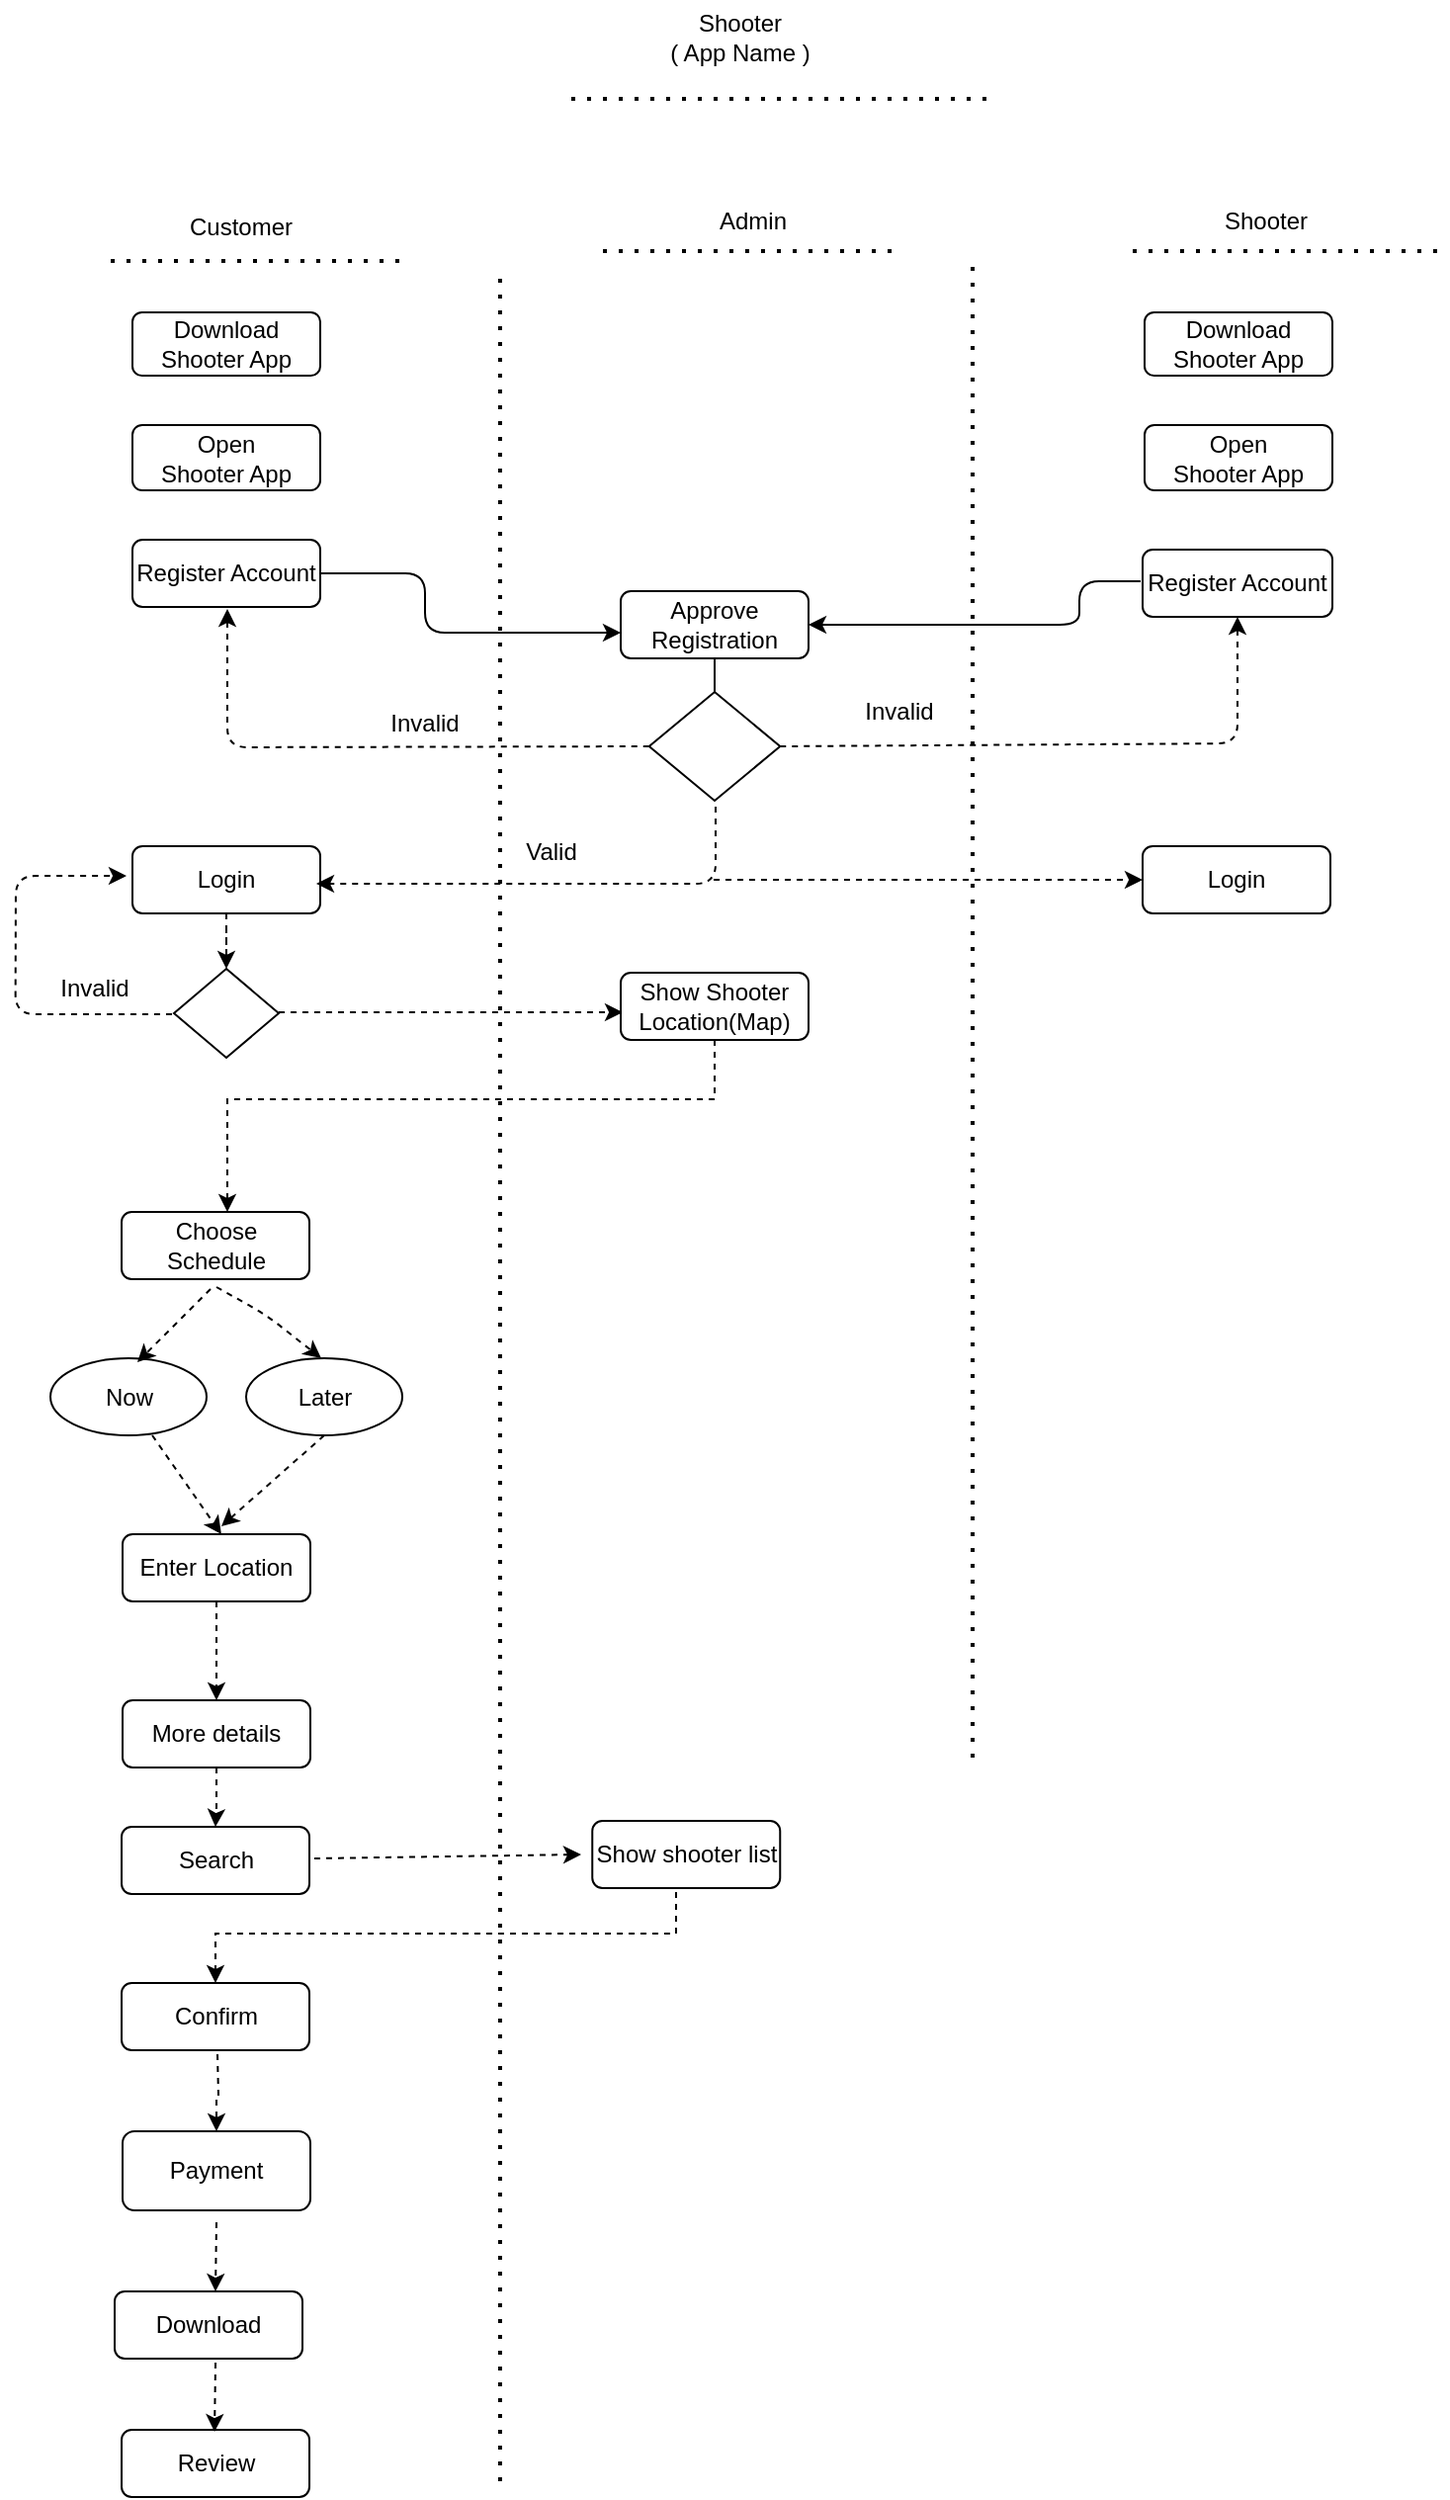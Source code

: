 <mxfile version="13.8.1" type="github">
  <diagram name="Page-1" id="0783ab3e-0a74-02c8-0abd-f7b4e66b4bec">
    <mxGraphModel dx="2423" dy="1694" grid="0" gridSize="10" guides="1" tooltips="1" connect="1" arrows="1" fold="1" page="0" pageScale="1" pageWidth="850" pageHeight="1100" background="#ffffff" math="0" shadow="0">
      <root>
        <mxCell id="0" />
        <mxCell id="1" parent="0" />
        <mxCell id="eX8PY4nguDupMY9EcU6u-15" value="" style="endArrow=none;dashed=1;html=1;dashPattern=1 3;strokeWidth=2;align=center;" edge="1" parent="1">
          <mxGeometry width="50" height="50" relative="1" as="geometry">
            <mxPoint x="-1164" y="290" as="sourcePoint" />
            <mxPoint x="-1164" y="-826" as="targetPoint" />
          </mxGeometry>
        </mxCell>
        <mxCell id="eX8PY4nguDupMY9EcU6u-16" value="" style="endArrow=none;dashed=1;html=1;dashPattern=1 3;strokeWidth=2;align=center;" edge="1" parent="1">
          <mxGeometry width="50" height="50" relative="1" as="geometry">
            <mxPoint x="-925" y="-76" as="sourcePoint" />
            <mxPoint x="-925" y="-836" as="targetPoint" />
          </mxGeometry>
        </mxCell>
        <mxCell id="eX8PY4nguDupMY9EcU6u-17" value="" style="endArrow=none;dashed=1;html=1;dashPattern=1 3;strokeWidth=2;align=center;" edge="1" parent="1">
          <mxGeometry width="50" height="50" relative="1" as="geometry">
            <mxPoint x="-1128" y="-915" as="sourcePoint" />
            <mxPoint x="-917" y="-915" as="targetPoint" />
          </mxGeometry>
        </mxCell>
        <mxCell id="eX8PY4nguDupMY9EcU6u-18" value="Shooter&lt;br&gt;( App Name )" style="text;html=1;strokeColor=none;fillColor=none;align=center;verticalAlign=middle;whiteSpace=wrap;rounded=0;labelBackgroundColor=none;" vertex="1" parent="1">
          <mxGeometry x="-1083" y="-965" width="81" height="37" as="geometry" />
        </mxCell>
        <mxCell id="eX8PY4nguDupMY9EcU6u-20" value="" style="endArrow=none;dashed=1;html=1;dashPattern=1 3;strokeWidth=2;align=center;" edge="1" parent="1">
          <mxGeometry width="50" height="50" relative="1" as="geometry">
            <mxPoint x="-1361" y="-833" as="sourcePoint" />
            <mxPoint x="-1212" y="-833" as="targetPoint" />
          </mxGeometry>
        </mxCell>
        <mxCell id="eX8PY4nguDupMY9EcU6u-21" value="" style="endArrow=none;dashed=1;html=1;dashPattern=1 3;strokeWidth=2;align=center;" edge="1" parent="1">
          <mxGeometry width="50" height="50" relative="1" as="geometry">
            <mxPoint x="-1112" y="-838" as="sourcePoint" />
            <mxPoint x="-960" y="-838" as="targetPoint" />
          </mxGeometry>
        </mxCell>
        <mxCell id="eX8PY4nguDupMY9EcU6u-22" value="" style="endArrow=none;dashed=1;html=1;dashPattern=1 3;strokeWidth=2;align=center;" edge="1" parent="1">
          <mxGeometry width="50" height="50" relative="1" as="geometry">
            <mxPoint x="-844" y="-838" as="sourcePoint" />
            <mxPoint x="-687" y="-838" as="targetPoint" />
          </mxGeometry>
        </mxCell>
        <mxCell id="eX8PY4nguDupMY9EcU6u-23" value="Shooter" style="text;html=1;strokeColor=none;fillColor=none;align=center;verticalAlign=middle;whiteSpace=wrap;rounded=0;labelBackgroundColor=none;" vertex="1" parent="1">
          <mxGeometry x="-811" y="-863" width="69" height="20" as="geometry" />
        </mxCell>
        <mxCell id="eX8PY4nguDupMY9EcU6u-24" value="Admin" style="text;html=1;strokeColor=none;fillColor=none;align=center;verticalAlign=middle;whiteSpace=wrap;rounded=0;labelBackgroundColor=none;" vertex="1" parent="1">
          <mxGeometry x="-1071" y="-863" width="70" height="20" as="geometry" />
        </mxCell>
        <mxCell id="eX8PY4nguDupMY9EcU6u-25" value="Customer" style="text;html=1;strokeColor=none;fillColor=none;align=center;verticalAlign=middle;whiteSpace=wrap;rounded=0;labelBackgroundColor=none;" vertex="1" parent="1">
          <mxGeometry x="-1330" y="-860" width="70" height="20" as="geometry" />
        </mxCell>
        <mxCell id="eX8PY4nguDupMY9EcU6u-26" value="Download Shooter App" style="rounded=1;whiteSpace=wrap;html=1;labelBackgroundColor=none;align=center;" vertex="1" parent="1">
          <mxGeometry x="-1350" y="-807" width="95" height="32" as="geometry" />
        </mxCell>
        <mxCell id="eX8PY4nguDupMY9EcU6u-27" value="Open &lt;br&gt;Shooter App" style="rounded=1;whiteSpace=wrap;html=1;labelBackgroundColor=none;align=center;" vertex="1" parent="1">
          <mxGeometry x="-1350" y="-750" width="95" height="33" as="geometry" />
        </mxCell>
        <mxCell id="eX8PY4nguDupMY9EcU6u-28" value="Register Account" style="rounded=1;whiteSpace=wrap;html=1;labelBackgroundColor=none;align=center;" vertex="1" parent="1">
          <mxGeometry x="-1350" y="-692" width="95" height="34" as="geometry" />
        </mxCell>
        <mxCell id="eX8PY4nguDupMY9EcU6u-29" value="Login" style="rounded=1;whiteSpace=wrap;html=1;labelBackgroundColor=none;align=center;" vertex="1" parent="1">
          <mxGeometry x="-1350" y="-537" width="95" height="34" as="geometry" />
        </mxCell>
        <mxCell id="eX8PY4nguDupMY9EcU6u-31" value="" style="endArrow=classic;html=1;align=center;" edge="1" parent="1" source="eX8PY4nguDupMY9EcU6u-28">
          <mxGeometry width="50" height="50" relative="1" as="geometry">
            <mxPoint x="-1266" y="-687" as="sourcePoint" />
            <mxPoint x="-1103" y="-645" as="targetPoint" />
            <Array as="points">
              <mxPoint x="-1202" y="-675" />
              <mxPoint x="-1202" y="-645" />
            </Array>
          </mxGeometry>
        </mxCell>
        <mxCell id="eX8PY4nguDupMY9EcU6u-32" value="Approve Registration" style="rounded=1;whiteSpace=wrap;html=1;labelBackgroundColor=none;align=center;" vertex="1" parent="1">
          <mxGeometry x="-1103" y="-666" width="95" height="34" as="geometry" />
        </mxCell>
        <mxCell id="eX8PY4nguDupMY9EcU6u-35" value="" style="endArrow=classic;html=1;align=center;exitX=0;exitY=0.5;exitDx=0;exitDy=0;dashed=1;" edge="1" parent="1" source="eX8PY4nguDupMY9EcU6u-36">
          <mxGeometry width="50" height="50" relative="1" as="geometry">
            <mxPoint x="-1020" y="-612" as="sourcePoint" />
            <mxPoint x="-1302" y="-657" as="targetPoint" />
            <Array as="points">
              <mxPoint x="-1302" y="-587" />
            </Array>
          </mxGeometry>
        </mxCell>
        <mxCell id="eX8PY4nguDupMY9EcU6u-39" value="" style="edgeStyle=orthogonalEdgeStyle;rounded=0;orthogonalLoop=1;jettySize=auto;html=1;align=center;" edge="1" parent="1" source="eX8PY4nguDupMY9EcU6u-32" target="eX8PY4nguDupMY9EcU6u-36">
          <mxGeometry relative="1" as="geometry" />
        </mxCell>
        <mxCell id="eX8PY4nguDupMY9EcU6u-36" value="" style="rhombus;whiteSpace=wrap;html=1;labelBackgroundColor=none;align=center;" vertex="1" parent="1">
          <mxGeometry x="-1088.62" y="-615" width="66.25" height="55" as="geometry" />
        </mxCell>
        <mxCell id="eX8PY4nguDupMY9EcU6u-41" value="Invalid" style="text;html=1;strokeColor=none;fillColor=none;align=center;verticalAlign=middle;whiteSpace=wrap;rounded=0;labelBackgroundColor=none;" vertex="1" parent="1">
          <mxGeometry x="-1237" y="-609" width="70" height="20" as="geometry" />
        </mxCell>
        <mxCell id="eX8PY4nguDupMY9EcU6u-42" value="" style="endArrow=classic;html=1;align=center;dashed=1;" edge="1" parent="1">
          <mxGeometry width="50" height="50" relative="1" as="geometry">
            <mxPoint x="-1055" y="-557" as="sourcePoint" />
            <mxPoint x="-1257" y="-518" as="targetPoint" />
            <Array as="points">
              <mxPoint x="-1055" y="-518" />
            </Array>
          </mxGeometry>
        </mxCell>
        <mxCell id="eX8PY4nguDupMY9EcU6u-43" value="Valid" style="text;html=1;strokeColor=none;fillColor=none;align=center;verticalAlign=middle;whiteSpace=wrap;rounded=0;labelBackgroundColor=none;" vertex="1" parent="1">
          <mxGeometry x="-1173" y="-544" width="70" height="20" as="geometry" />
        </mxCell>
        <mxCell id="eX8PY4nguDupMY9EcU6u-47" value="Download Shooter App" style="rounded=1;whiteSpace=wrap;html=1;labelBackgroundColor=none;align=center;" vertex="1" parent="1">
          <mxGeometry x="-838" y="-807" width="95" height="32" as="geometry" />
        </mxCell>
        <mxCell id="eX8PY4nguDupMY9EcU6u-48" value="Open &lt;br&gt;Shooter App" style="rounded=1;whiteSpace=wrap;html=1;labelBackgroundColor=none;align=center;" vertex="1" parent="1">
          <mxGeometry x="-838" y="-750" width="95" height="33" as="geometry" />
        </mxCell>
        <mxCell id="eX8PY4nguDupMY9EcU6u-49" value="Register Account" style="rounded=1;whiteSpace=wrap;html=1;labelBackgroundColor=none;align=center;" vertex="1" parent="1">
          <mxGeometry x="-839" y="-687" width="96" height="34" as="geometry" />
        </mxCell>
        <mxCell id="eX8PY4nguDupMY9EcU6u-50" value="Login" style="rounded=1;whiteSpace=wrap;html=1;labelBackgroundColor=none;align=center;" vertex="1" parent="1">
          <mxGeometry x="-839" y="-537" width="95" height="34" as="geometry" />
        </mxCell>
        <mxCell id="eX8PY4nguDupMY9EcU6u-51" value="" style="endArrow=classic;html=1;align=center;entryX=1;entryY=0.5;entryDx=0;entryDy=0;" edge="1" parent="1" target="eX8PY4nguDupMY9EcU6u-32">
          <mxGeometry width="50" height="50" relative="1" as="geometry">
            <mxPoint x="-840" y="-671" as="sourcePoint" />
            <mxPoint x="-982" y="-701" as="targetPoint" />
            <Array as="points">
              <mxPoint x="-871" y="-671" />
              <mxPoint x="-871" y="-649" />
            </Array>
          </mxGeometry>
        </mxCell>
        <mxCell id="eX8PY4nguDupMY9EcU6u-56" value="" style="endArrow=classic;html=1;align=center;dashed=1;entryX=0.5;entryY=1;entryDx=0;entryDy=0;exitX=1;exitY=0.5;exitDx=0;exitDy=0;" edge="1" parent="1" source="eX8PY4nguDupMY9EcU6u-36" target="eX8PY4nguDupMY9EcU6u-49">
          <mxGeometry width="50" height="50" relative="1" as="geometry">
            <mxPoint x="-1020" y="-589" as="sourcePoint" />
            <mxPoint x="-791" y="-617" as="targetPoint" />
            <Array as="points">
              <mxPoint x="-791" y="-589" />
            </Array>
          </mxGeometry>
        </mxCell>
        <mxCell id="eX8PY4nguDupMY9EcU6u-57" value="Invalid" style="text;html=1;strokeColor=none;fillColor=none;align=center;verticalAlign=middle;whiteSpace=wrap;rounded=0;labelBackgroundColor=none;" vertex="1" parent="1">
          <mxGeometry x="-997" y="-615" width="70" height="20" as="geometry" />
        </mxCell>
        <mxCell id="eX8PY4nguDupMY9EcU6u-58" value="" style="endArrow=classic;html=1;align=center;dashed=1;entryX=0;entryY=0.5;entryDx=0;entryDy=0;" edge="1" parent="1" target="eX8PY4nguDupMY9EcU6u-50">
          <mxGeometry width="50" height="50" relative="1" as="geometry">
            <mxPoint x="-1056" y="-520" as="sourcePoint" />
            <mxPoint x="-855" y="-518" as="targetPoint" />
            <Array as="points" />
          </mxGeometry>
        </mxCell>
        <mxCell id="eX8PY4nguDupMY9EcU6u-63" value="" style="edgeStyle=orthogonalEdgeStyle;rounded=0;orthogonalLoop=1;jettySize=auto;html=1;dashed=1;align=center;" edge="1" parent="1" source="eX8PY4nguDupMY9EcU6u-29" target="eX8PY4nguDupMY9EcU6u-61">
          <mxGeometry relative="1" as="geometry" />
        </mxCell>
        <mxCell id="eX8PY4nguDupMY9EcU6u-61" value="" style="rhombus;whiteSpace=wrap;html=1;labelBackgroundColor=none;align=center;" vertex="1" parent="1">
          <mxGeometry x="-1329" y="-475" width="53" height="45" as="geometry" />
        </mxCell>
        <mxCell id="eX8PY4nguDupMY9EcU6u-62" value="" style="endArrow=classic;html=1;align=center;dashed=1;" edge="1" parent="1">
          <mxGeometry width="50" height="50" relative="1" as="geometry">
            <mxPoint x="-1330" y="-452" as="sourcePoint" />
            <mxPoint x="-1353" y="-522" as="targetPoint" />
            <Array as="points">
              <mxPoint x="-1409.19" y="-452" />
              <mxPoint x="-1409" y="-522" />
            </Array>
          </mxGeometry>
        </mxCell>
        <mxCell id="eX8PY4nguDupMY9EcU6u-65" value="Invalid" style="text;html=1;strokeColor=none;fillColor=none;align=center;verticalAlign=middle;whiteSpace=wrap;rounded=0;labelBackgroundColor=none;" vertex="1" parent="1">
          <mxGeometry x="-1404" y="-475" width="70" height="20" as="geometry" />
        </mxCell>
        <mxCell id="eX8PY4nguDupMY9EcU6u-66" value="" style="endArrow=classic;html=1;align=center;dashed=1;" edge="1" parent="1">
          <mxGeometry width="50" height="50" relative="1" as="geometry">
            <mxPoint x="-1276" y="-453" as="sourcePoint" />
            <mxPoint x="-1102" y="-453" as="targetPoint" />
            <Array as="points" />
          </mxGeometry>
        </mxCell>
        <mxCell id="eX8PY4nguDupMY9EcU6u-67" value="Show Shooter Location(Map)" style="rounded=1;whiteSpace=wrap;html=1;labelBackgroundColor=none;align=center;" vertex="1" parent="1">
          <mxGeometry x="-1103" y="-473" width="95" height="34" as="geometry" />
        </mxCell>
        <mxCell id="eX8PY4nguDupMY9EcU6u-83" value="" style="edgeStyle=orthogonalEdgeStyle;rounded=0;orthogonalLoop=1;jettySize=auto;html=1;dashed=1;align=center;" edge="1" parent="1" source="eX8PY4nguDupMY9EcU6u-67" target="eX8PY4nguDupMY9EcU6u-69">
          <mxGeometry relative="1" as="geometry">
            <Array as="points">
              <mxPoint x="-1055" y="-409" />
              <mxPoint x="-1302" y="-409" />
            </Array>
          </mxGeometry>
        </mxCell>
        <mxCell id="eX8PY4nguDupMY9EcU6u-69" value="Choose Schedule" style="rounded=1;whiteSpace=wrap;html=1;labelBackgroundColor=none;align=center;" vertex="1" parent="1">
          <mxGeometry x="-1355.49" y="-352" width="95" height="34" as="geometry" />
        </mxCell>
        <mxCell id="eX8PY4nguDupMY9EcU6u-72" value="Now" style="ellipse;whiteSpace=wrap;html=1;labelBackgroundColor=none;align=center;" vertex="1" parent="1">
          <mxGeometry x="-1391.5" y="-278" width="79" height="39" as="geometry" />
        </mxCell>
        <mxCell id="eX8PY4nguDupMY9EcU6u-74" value="" style="endArrow=classic;html=1;dashed=1;align=center;" edge="1" parent="1">
          <mxGeometry width="50" height="50" relative="1" as="geometry">
            <mxPoint x="-1310.5" y="-313" as="sourcePoint" />
            <mxPoint x="-1347.5" y="-276" as="targetPoint" />
          </mxGeometry>
        </mxCell>
        <mxCell id="eX8PY4nguDupMY9EcU6u-75" value="" style="endArrow=classic;html=1;dashed=1;align=center;" edge="1" parent="1">
          <mxGeometry width="50" height="50" relative="1" as="geometry">
            <mxPoint x="-1307.5" y="-314" as="sourcePoint" />
            <mxPoint x="-1254.5" y="-278" as="targetPoint" />
            <Array as="points">
              <mxPoint x="-1282.5" y="-300" />
            </Array>
          </mxGeometry>
        </mxCell>
        <mxCell id="eX8PY4nguDupMY9EcU6u-76" value="Later" style="ellipse;whiteSpace=wrap;html=1;labelBackgroundColor=none;align=center;" vertex="1" parent="1">
          <mxGeometry x="-1292.5" y="-278" width="79" height="39" as="geometry" />
        </mxCell>
        <mxCell id="eX8PY4nguDupMY9EcU6u-85" value="" style="edgeStyle=orthogonalEdgeStyle;rounded=0;orthogonalLoop=1;jettySize=auto;html=1;dashed=1;align=center;" edge="1" parent="1" source="eX8PY4nguDupMY9EcU6u-79" target="eX8PY4nguDupMY9EcU6u-82">
          <mxGeometry relative="1" as="geometry" />
        </mxCell>
        <mxCell id="eX8PY4nguDupMY9EcU6u-79" value="Enter Location" style="rounded=1;whiteSpace=wrap;html=1;labelBackgroundColor=none;align=center;" vertex="1" parent="1">
          <mxGeometry x="-1355" y="-189" width="95" height="34" as="geometry" />
        </mxCell>
        <mxCell id="eX8PY4nguDupMY9EcU6u-97" value="" style="edgeStyle=orthogonalEdgeStyle;rounded=0;orthogonalLoop=1;jettySize=auto;html=1;dashed=1;align=center;" edge="1" parent="1" target="eX8PY4nguDupMY9EcU6u-96">
          <mxGeometry relative="1" as="geometry">
            <mxPoint x="-1075" y="-8" as="sourcePoint" />
            <Array as="points">
              <mxPoint x="-1075" y="13" />
              <mxPoint x="-1308" y="13" />
            </Array>
          </mxGeometry>
        </mxCell>
        <mxCell id="eX8PY4nguDupMY9EcU6u-113" value="" style="edgeStyle=orthogonalEdgeStyle;rounded=0;orthogonalLoop=1;jettySize=auto;html=1;dashed=1;align=center;" edge="1" parent="1" source="eX8PY4nguDupMY9EcU6u-82" target="eX8PY4nguDupMY9EcU6u-81">
          <mxGeometry relative="1" as="geometry" />
        </mxCell>
        <mxCell id="eX8PY4nguDupMY9EcU6u-81" value="Search" style="rounded=1;whiteSpace=wrap;html=1;labelBackgroundColor=none;align=center;" vertex="1" parent="1">
          <mxGeometry x="-1355.49" y="-41" width="95" height="34" as="geometry" />
        </mxCell>
        <mxCell id="eX8PY4nguDupMY9EcU6u-82" value="More details" style="rounded=1;whiteSpace=wrap;html=1;labelBackgroundColor=none;align=center;" vertex="1" parent="1">
          <mxGeometry x="-1355" y="-105" width="95" height="34" as="geometry" />
        </mxCell>
        <mxCell id="eX8PY4nguDupMY9EcU6u-90" value="" style="endArrow=classic;html=1;dashed=1;align=center;exitX=0.652;exitY=1;exitDx=0;exitDy=0;exitPerimeter=0;entryX=0.526;entryY=0;entryDx=0;entryDy=0;entryPerimeter=0;" edge="1" parent="1" source="eX8PY4nguDupMY9EcU6u-72" target="eX8PY4nguDupMY9EcU6u-79">
          <mxGeometry width="50" height="50" relative="1" as="geometry">
            <mxPoint x="-1099" y="-245" as="sourcePoint" />
            <mxPoint x="-1311" y="-195" as="targetPoint" />
          </mxGeometry>
        </mxCell>
        <mxCell id="eX8PY4nguDupMY9EcU6u-91" value="" style="endArrow=classic;html=1;dashed=1;align=center;exitX=0.5;exitY=1;exitDx=0;exitDy=0;" edge="1" parent="1" source="eX8PY4nguDupMY9EcU6u-76">
          <mxGeometry width="50" height="50" relative="1" as="geometry">
            <mxPoint x="-1038" y="-232" as="sourcePoint" />
            <mxPoint x="-1305" y="-193" as="targetPoint" />
            <Array as="points" />
          </mxGeometry>
        </mxCell>
        <mxCell id="eX8PY4nguDupMY9EcU6u-96" value="Confirm" style="rounded=1;whiteSpace=wrap;html=1;labelBackgroundColor=none;align=center;" vertex="1" parent="1">
          <mxGeometry x="-1355.49" y="38" width="95" height="34" as="geometry" />
        </mxCell>
        <mxCell id="eX8PY4nguDupMY9EcU6u-101" value="" style="edgeStyle=orthogonalEdgeStyle;rounded=0;orthogonalLoop=1;jettySize=auto;html=1;dashed=1;align=center;" edge="1" parent="1" target="eX8PY4nguDupMY9EcU6u-102">
          <mxGeometry relative="1" as="geometry">
            <mxPoint x="-1307" y="74" as="sourcePoint" />
          </mxGeometry>
        </mxCell>
        <mxCell id="eX8PY4nguDupMY9EcU6u-102" value="Payment" style="rounded=1;whiteSpace=wrap;html=1;labelBackgroundColor=none;align=center;" vertex="1" parent="1">
          <mxGeometry x="-1355" y="113" width="95" height="40" as="geometry" />
        </mxCell>
        <mxCell id="eX8PY4nguDupMY9EcU6u-104" value="Download" style="rounded=1;whiteSpace=wrap;html=1;labelBackgroundColor=none;align=center;" vertex="1" parent="1">
          <mxGeometry x="-1359" y="194" width="95" height="34" as="geometry" />
        </mxCell>
        <mxCell id="eX8PY4nguDupMY9EcU6u-105" value="" style="edgeStyle=orthogonalEdgeStyle;rounded=0;orthogonalLoop=1;jettySize=auto;html=1;dashed=1;align=center;" edge="1" parent="1">
          <mxGeometry relative="1" as="geometry">
            <mxPoint x="-1307.5" y="159" as="sourcePoint" />
            <mxPoint x="-1308" y="194" as="targetPoint" />
          </mxGeometry>
        </mxCell>
        <mxCell id="eX8PY4nguDupMY9EcU6u-108" value="Review" style="rounded=1;whiteSpace=wrap;html=1;labelBackgroundColor=none;align=center;" vertex="1" parent="1">
          <mxGeometry x="-1355.49" y="264" width="95" height="34" as="geometry" />
        </mxCell>
        <mxCell id="eX8PY4nguDupMY9EcU6u-109" value="" style="edgeStyle=orthogonalEdgeStyle;rounded=0;orthogonalLoop=1;jettySize=auto;html=1;dashed=1;align=center;" edge="1" parent="1">
          <mxGeometry relative="1" as="geometry">
            <mxPoint x="-1307.98" y="230" as="sourcePoint" />
            <mxPoint x="-1308.48" y="265" as="targetPoint" />
          </mxGeometry>
        </mxCell>
        <mxCell id="eX8PY4nguDupMY9EcU6u-121" value="Show shooter list" style="rounded=1;whiteSpace=wrap;html=1;labelBackgroundColor=none;align=center;" vertex="1" parent="1">
          <mxGeometry x="-1117.37" y="-44" width="95" height="34" as="geometry" />
        </mxCell>
        <mxCell id="eX8PY4nguDupMY9EcU6u-122" value="" style="endArrow=classic;html=1;dashed=1;align=center;" edge="1" parent="1">
          <mxGeometry width="50" height="50" relative="1" as="geometry">
            <mxPoint x="-1258" y="-25" as="sourcePoint" />
            <mxPoint x="-1123" y="-27" as="targetPoint" />
          </mxGeometry>
        </mxCell>
      </root>
    </mxGraphModel>
  </diagram>
</mxfile>
